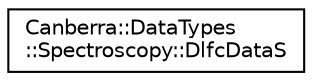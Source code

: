 digraph "Graphical Class Hierarchy"
{
  edge [fontname="Helvetica",fontsize="10",labelfontname="Helvetica",labelfontsize="10"];
  node [fontname="Helvetica",fontsize="10",shape=record];
  rankdir="LR";
  Node0 [label="Canberra::DataTypes\l::Spectroscopy::DlfcDataS",height=0.2,width=0.4,color="black", fillcolor="white", style="filled",URL="$d2/d91/struct_canberra_1_1_data_types_1_1_spectroscopy_1_1_dlfc_data_s.html"];
}
